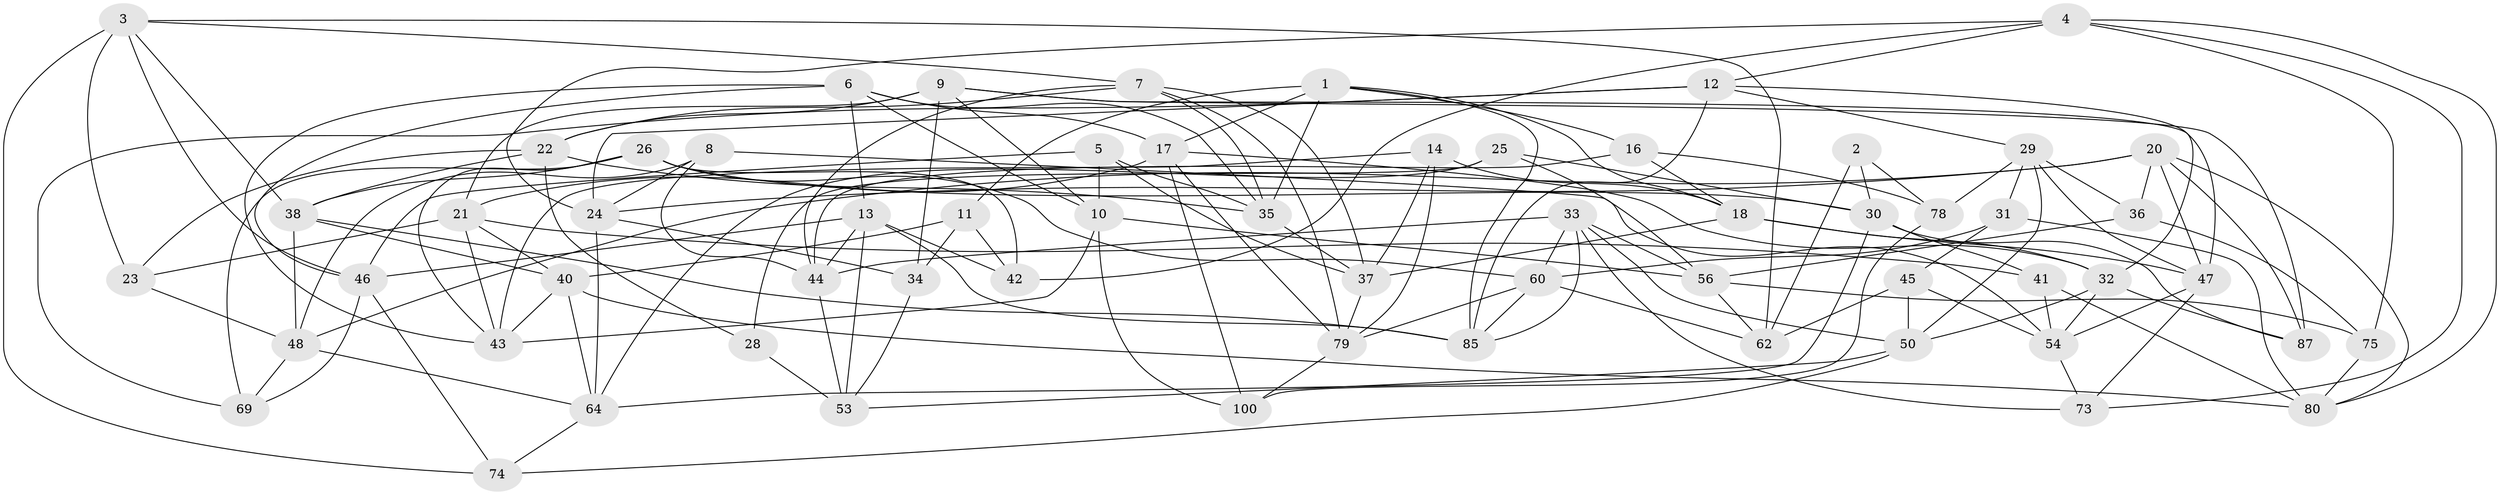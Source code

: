 // original degree distribution, {4: 1.0}
// Generated by graph-tools (version 1.1) at 2025/11/02/21/25 10:11:16]
// undirected, 61 vertices, 159 edges
graph export_dot {
graph [start="1"]
  node [color=gray90,style=filled];
  1 [super="+97"];
  2;
  3 [super="+49"];
  4 [super="+55"];
  5;
  6 [super="+66"];
  7 [super="+65"];
  8;
  9 [super="+19"];
  10 [super="+58"];
  11;
  12 [super="+98"];
  13 [super="+15"];
  14;
  16;
  17 [super="+70"];
  18 [super="+77"];
  20 [super="+52"];
  21 [super="+96"];
  22 [super="+57"];
  23;
  24 [super="+27"];
  25;
  26 [super="+72"];
  28;
  29 [super="+71"];
  30 [super="+88"];
  31;
  32 [super="+39"];
  33 [super="+92"];
  34;
  35 [super="+61"];
  36;
  37 [super="+83"];
  38 [super="+76"];
  40 [super="+63"];
  41;
  42;
  43 [super="+68"];
  44 [super="+99"];
  45;
  46 [super="+91"];
  47 [super="+59"];
  48 [super="+51"];
  50 [super="+86"];
  53 [super="+95"];
  54 [super="+90"];
  56 [super="+84"];
  60 [super="+94"];
  62 [super="+67"];
  64 [super="+82"];
  69;
  73;
  74;
  75;
  78;
  79 [super="+81"];
  80 [super="+89"];
  85 [super="+93"];
  87;
  100;
  1 -- 11;
  1 -- 16;
  1 -- 18;
  1 -- 17;
  1 -- 85;
  1 -- 35;
  2 -- 30;
  2 -- 62 [weight=2];
  2 -- 78;
  3 -- 23;
  3 -- 7;
  3 -- 38;
  3 -- 62;
  3 -- 74;
  3 -- 46;
  4 -- 42;
  4 -- 24;
  4 -- 80;
  4 -- 73;
  4 -- 75;
  4 -- 12;
  5 -- 37;
  5 -- 35;
  5 -- 46;
  5 -- 10;
  6 -- 43;
  6 -- 10;
  6 -- 13;
  6 -- 17;
  6 -- 35;
  6 -- 46;
  7 -- 79;
  7 -- 37;
  7 -- 22;
  7 -- 44;
  7 -- 35;
  8 -- 44;
  8 -- 54;
  8 -- 24;
  8 -- 48;
  9 -- 34;
  9 -- 87;
  9 -- 10;
  9 -- 21;
  9 -- 22;
  9 -- 47;
  10 -- 43;
  10 -- 100;
  10 -- 56;
  11 -- 42;
  11 -- 34;
  11 -- 40;
  12 -- 85;
  12 -- 24;
  12 -- 29;
  12 -- 32;
  12 -- 69;
  13 -- 42;
  13 -- 44;
  13 -- 53;
  13 -- 85;
  13 -- 46;
  14 -- 79;
  14 -- 18;
  14 -- 37;
  14 -- 43;
  16 -- 44;
  16 -- 18;
  16 -- 78;
  17 -- 100;
  17 -- 79;
  17 -- 21;
  17 -- 32;
  18 -- 47;
  18 -- 32;
  18 -- 37;
  20 -- 24;
  20 -- 47;
  20 -- 80;
  20 -- 36;
  20 -- 87;
  20 -- 48;
  21 -- 40;
  21 -- 43;
  21 -- 41;
  21 -- 23;
  22 -- 35;
  22 -- 38;
  22 -- 28;
  22 -- 23;
  23 -- 48;
  24 -- 34;
  24 -- 64;
  25 -- 30;
  25 -- 64;
  25 -- 28;
  25 -- 56;
  26 -- 42;
  26 -- 43;
  26 -- 60;
  26 -- 69;
  26 -- 38;
  26 -- 30;
  28 -- 53 [weight=2];
  29 -- 78;
  29 -- 36;
  29 -- 50;
  29 -- 31;
  29 -- 47;
  30 -- 87;
  30 -- 64;
  30 -- 41;
  31 -- 80;
  31 -- 45;
  31 -- 60;
  32 -- 87;
  32 -- 50;
  32 -- 54;
  33 -- 56;
  33 -- 85;
  33 -- 73;
  33 -- 44;
  33 -- 50;
  33 -- 60;
  34 -- 53;
  35 -- 37;
  36 -- 56;
  36 -- 75;
  37 -- 79;
  38 -- 48;
  38 -- 40;
  38 -- 85;
  40 -- 64;
  40 -- 43;
  40 -- 80;
  41 -- 80;
  41 -- 54;
  44 -- 53;
  45 -- 50;
  45 -- 62;
  45 -- 54;
  46 -- 74;
  46 -- 69;
  47 -- 73;
  47 -- 54;
  48 -- 64;
  48 -- 69;
  50 -- 53;
  50 -- 74;
  54 -- 73;
  56 -- 62;
  56 -- 75;
  60 -- 62;
  60 -- 79;
  60 -- 85;
  64 -- 74;
  75 -- 80;
  78 -- 100;
  79 -- 100;
}
